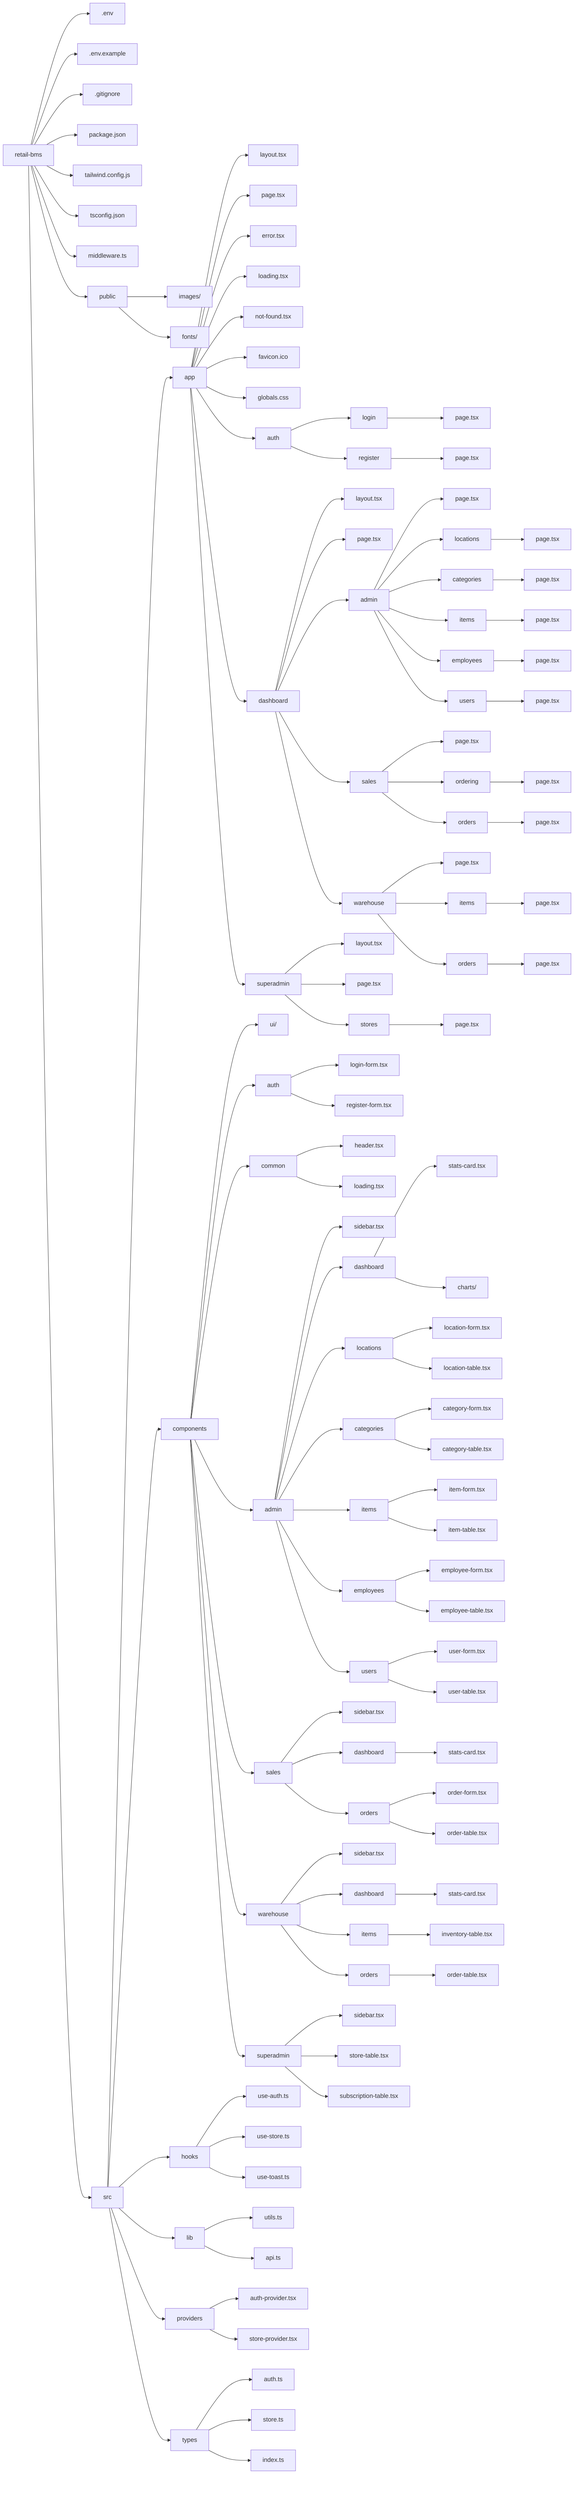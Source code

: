 graph LR
    A[retail-bms] --> B[.env]
    A --> C[.env.example]
    A --> D[.gitignore]
    A --> E[package.json]
    A --> F[tailwind.config.js]
    A --> G[tsconfig.json]
    A --> H[middleware.ts]
    A --> I[public]
    I --> J[images/]
    I --> K[fonts/]
    A --> L[src]
    L --> M[app]
    M --> M1[layout.tsx]
    M --> M2[page.tsx]
    M --> M3[error.tsx]
    M --> M4[loading.tsx]
    M --> M5[not-found.tsx]
    M --> M6[favicon.ico]
    M --> M7[globals.css]
    M --> M8[auth]
    M8 --> M9[login]
    M9 --> M10[page.tsx]
    M8 --> M11[register]
    M11 --> M12[page.tsx]
    M --> M13[dashboard]
    M13 --> M14[layout.tsx]
    M13 --> M15[page.tsx]
    M13 --> M16[admin]
    M16 --> M17[page.tsx]
    M16 --> M18[locations]
    M18 --> M19[page.tsx]
    M16 --> M20[categories]
    M20 --> M21[page.tsx]
    M16 --> M22[items]
    M22 --> M23[page.tsx]
    M16 --> M24[employees]
    M24 --> M25[page.tsx]
    M16 --> M26[users]
    M26 --> M27[page.tsx]
    M13 --> M28[sales]
    M28 --> M29[page.tsx]
    M28 --> M30[ordering]
    M30 --> M31[page.tsx]
    M28 --> M32[orders]
    M32 --> M33[page.tsx]
    M13 --> M34[warehouse]
    M34 --> M35[page.tsx]
    M34 --> M36[items]
    M36 --> M37[page.tsx]
    M34 --> M38[orders]
    M38 --> M39[page.tsx]
    M --> M40[superadmin]
    M40 --> M41[layout.tsx]
    M40 --> M42[page.tsx]
    M40 --> M43[stores]
    M43 --> M44[page.tsx]
    L --> N[components]
    N --> N1[ui/]
    N --> N2[auth]
    N2 --> N3[login-form.tsx]
    N2 --> N4[register-form.tsx]
    N --> N5[common]
    N5 --> N6[header.tsx]
    N5 --> N7[loading.tsx]
    N --> N8[admin]
    N8 --> N9[sidebar.tsx]
    N8 --> N10[dashboard]
    N10 --> N11[stats-card.tsx]
    N10 --> N12[charts/]
    N8 --> N13[locations]
    N13 --> N14[location-form.tsx]
    N13 --> N15[location-table.tsx]
    N8 --> N16[categories]
    N16 --> N17[category-form.tsx]
    N16 --> N18[category-table.tsx]
    N8 --> N19[items]
    N19 --> N20[item-form.tsx]
    N19 --> N21[item-table.tsx]
    N8 --> N22[employees]
    N22 --> N23[employee-form.tsx]
    N22 --> N24[employee-table.tsx]
    N8 --> N25[users]
    N25 --> N26[user-form.tsx]
    N25 --> N27[user-table.tsx]
    N --> N28[sales]
    N28 --> N29[sidebar.tsx]
    N28 --> N30[dashboard]
    N30 --> N31[stats-card.tsx]
    N28 --> N32[orders]
    N32 --> N33[order-form.tsx]
    N32 --> N34[order-table.tsx]
    N --> N35[warehouse]
    N35 --> N36[sidebar.tsx]
    N35 --> N37[dashboard]
    N37 --> N38[stats-card.tsx]
    N35 --> N39[items]
    N39 --> N40[inventory-table.tsx]
    N35 --> N41[orders]
    N41 --> N42[order-table.tsx]
    N --> N43[superadmin]
    N43 --> N44[sidebar.tsx]
    N43 --> N45[store-table.tsx]
    N43 --> N46[subscription-table.tsx]
    L --> O[hooks]
    O --> O1[use-auth.ts]
    O --> O2[use-store.ts]
    O --> O3[use-toast.ts]
    L --> P[lib]
    P --> P1[utils.ts]
    P --> P2[api.ts]
    L --> Q[providers]
    Q --> Q1[auth-provider.tsx]
    Q --> Q2[store-provider.tsx]
    L --> R[types]
    R --> R1[auth.ts]
    R --> R2[store.ts]
    R --> R3[index.ts]